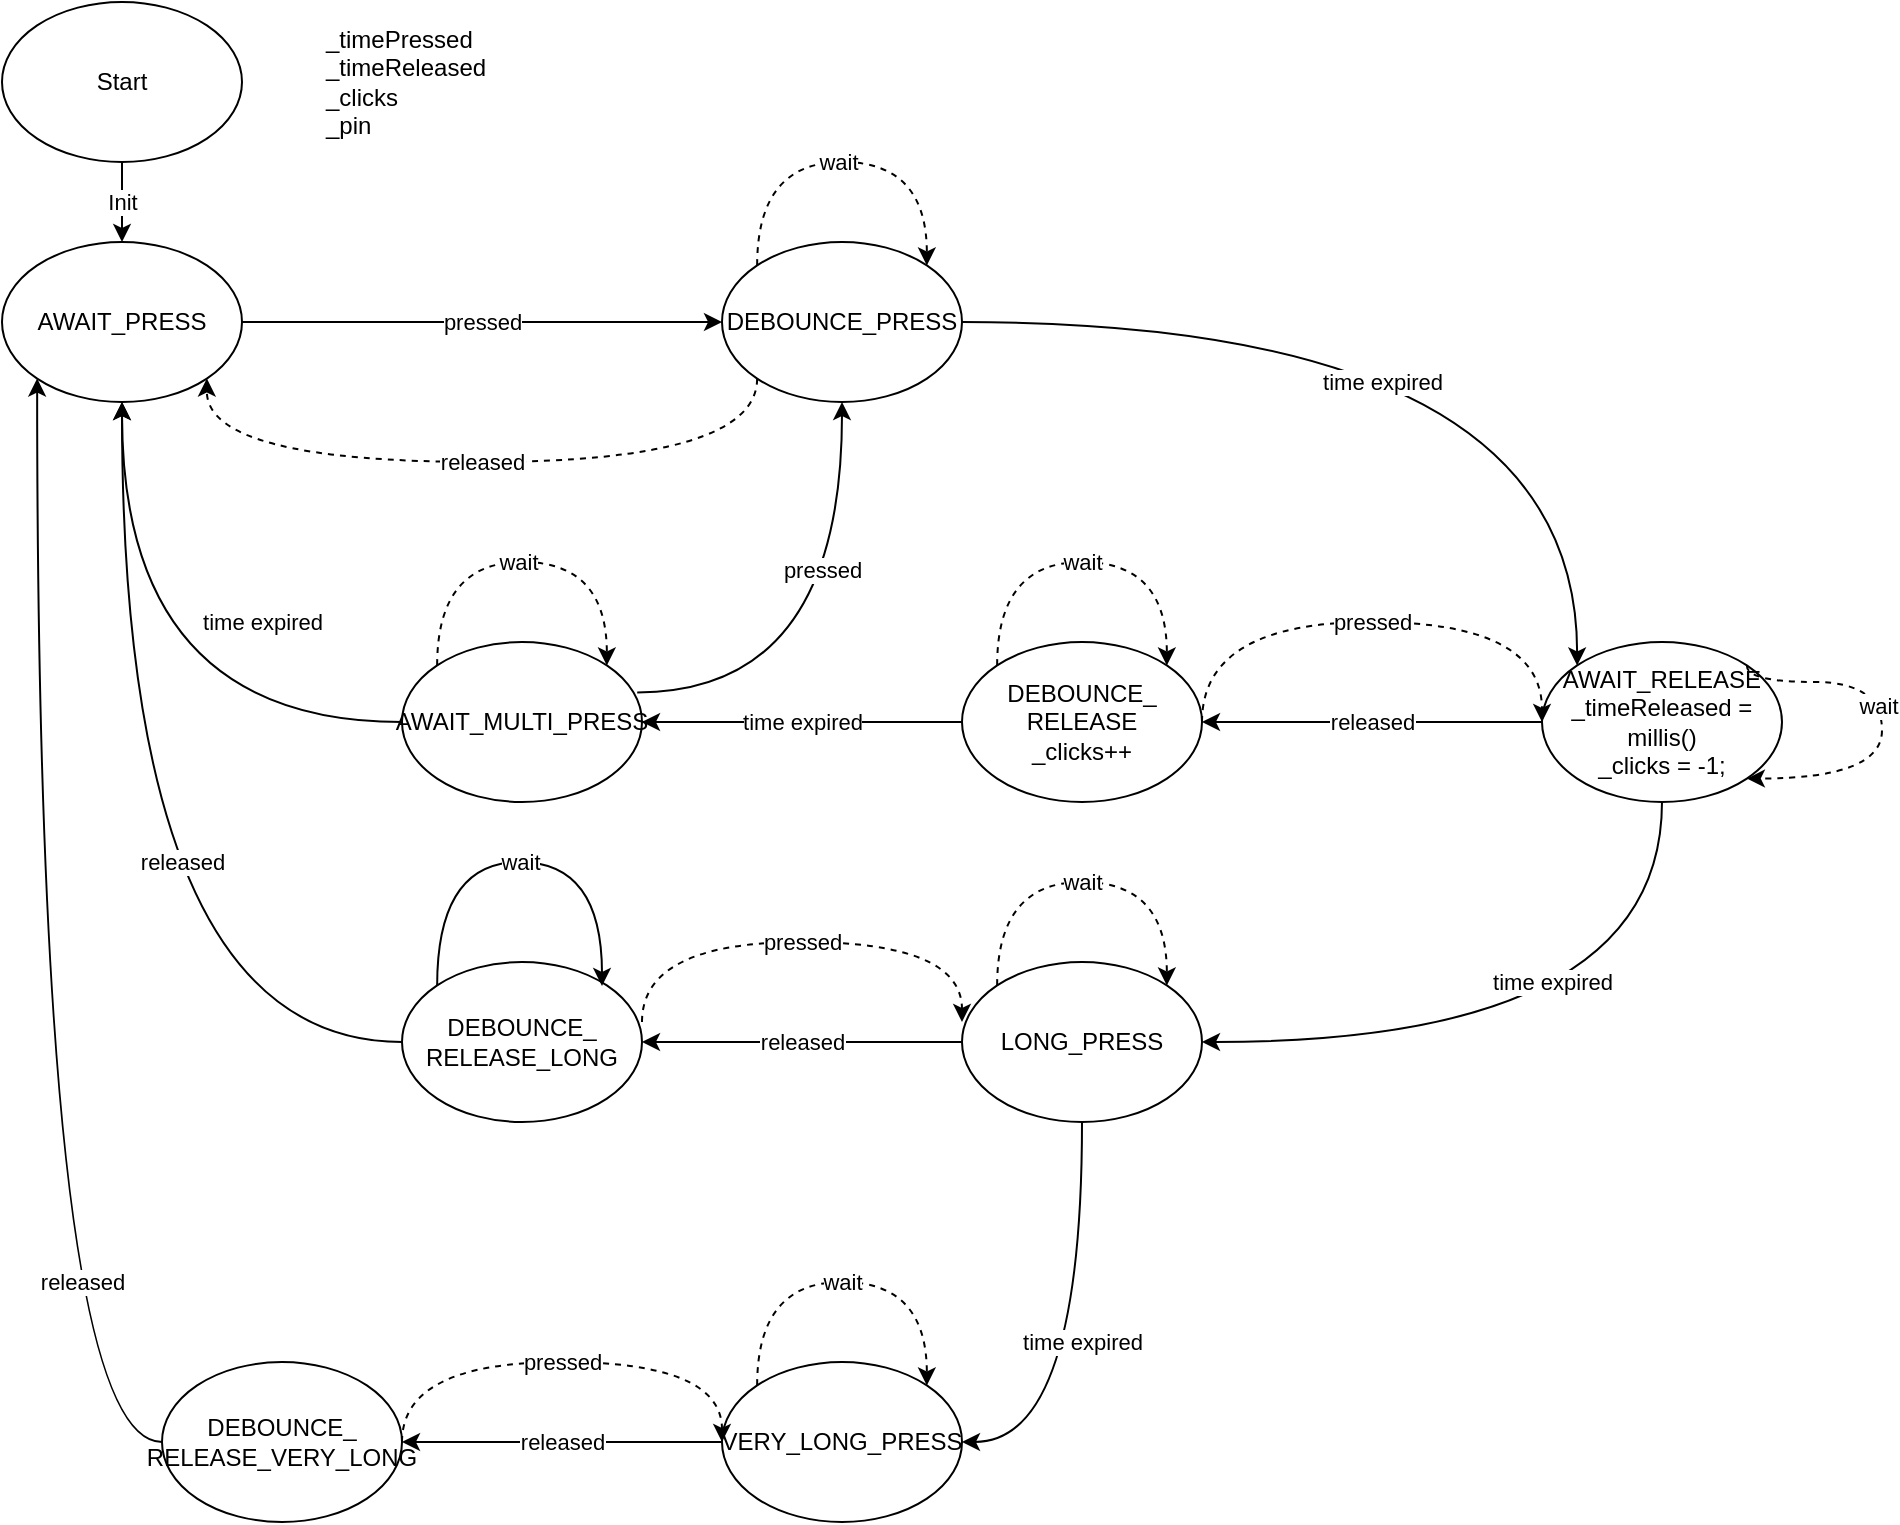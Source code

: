 <mxfile version="13.9.9" type="device" pages="7"><diagram id="E38AAPGU7c0h2o5VEmhs" name="State Machine"><mxGraphModel dx="1086" dy="926" grid="1" gridSize="10" guides="1" tooltips="1" connect="1" arrows="1" fold="1" page="1" pageScale="1" pageWidth="827" pageHeight="1169" math="0" shadow="0"><root><mxCell id="0"/><mxCell id="1" parent="0"/><mxCell id="msKgIhU1QbgDzldDxVYP-1" value="Start" style="ellipse;whiteSpace=wrap;html=1;" parent="1" vertex="1"><mxGeometry x="40" y="40" width="120" height="80" as="geometry"/></mxCell><mxCell id="msKgIhU1QbgDzldDxVYP-2" value="" style="endArrow=classic;html=1;exitX=0.5;exitY=1;exitDx=0;exitDy=0;" parent="1" source="msKgIhU1QbgDzldDxVYP-1" target="msKgIhU1QbgDzldDxVYP-4" edge="1"><mxGeometry relative="1" as="geometry"><mxPoint x="350" y="480" as="sourcePoint"/><mxPoint x="450" y="480" as="targetPoint"/></mxGeometry></mxCell><mxCell id="msKgIhU1QbgDzldDxVYP-3" value="Init" style="edgeLabel;resizable=0;html=1;align=center;verticalAlign=middle;" parent="msKgIhU1QbgDzldDxVYP-2" connectable="0" vertex="1"><mxGeometry relative="1" as="geometry"/></mxCell><UserObject label="AWAIT_PRESS" link="data:page/id,1SXPINGzcglXbOwDwAcH" id="msKgIhU1QbgDzldDxVYP-4"><mxCell style="ellipse;whiteSpace=wrap;html=1;" parent="1" vertex="1"><mxGeometry x="40" y="160" width="120" height="80" as="geometry"/></mxCell></UserObject><UserObject label="DEBOUNCE_PRESS" link="data:page/id,umvYSDIdVLwKMxD__BRO" id="msKgIhU1QbgDzldDxVYP-5"><mxCell style="ellipse;whiteSpace=wrap;html=1;" parent="1" vertex="1"><mxGeometry x="400" y="160" width="120" height="80" as="geometry"/></mxCell></UserObject><UserObject label="AWAIT_RELEASE&lt;br&gt;_timeReleased = millis()&lt;br&gt;_clicks = -1;" link="data:page/id,mtcKBBccApfZ5TtFrZco" id="msKgIhU1QbgDzldDxVYP-14"><mxCell style="ellipse;whiteSpace=wrap;html=1;" parent="1" vertex="1"><mxGeometry x="810" y="360" width="120" height="80" as="geometry"/></mxCell></UserObject><UserObject label="DEBOUNCE_ RELEASE&lt;br&gt;_clicks++" link="data:page/id,RBLxszRk6NxzeCGEtXUQ" id="msKgIhU1QbgDzldDxVYP-15"><mxCell style="ellipse;whiteSpace=wrap;html=1;" parent="1" vertex="1"><mxGeometry x="520" y="360" width="120" height="80" as="geometry"/></mxCell></UserObject><mxCell id="msKgIhU1QbgDzldDxVYP-16" value="DEBOUNCE_ RELEASE_LONG" style="ellipse;whiteSpace=wrap;html=1;" parent="1" vertex="1"><mxGeometry x="240" y="520" width="120" height="80" as="geometry"/></mxCell><UserObject label="AWAIT_MULTI_PRESS" link="data:page/id,gFVCoux1RvqY4Of76ifM" id="msKgIhU1QbgDzldDxVYP-17"><mxCell style="ellipse;whiteSpace=wrap;html=1;" parent="1" vertex="1"><mxGeometry x="240" y="360" width="120" height="80" as="geometry"/></mxCell></UserObject><mxCell id="msKgIhU1QbgDzldDxVYP-18" value="released" style="endArrow=classic;html=1;entryX=0.5;entryY=1;entryDx=0;entryDy=0;exitX=0;exitY=0.5;exitDx=0;exitDy=0;edgeStyle=orthogonalEdgeStyle;curved=1;" parent="1" source="msKgIhU1QbgDzldDxVYP-16" target="msKgIhU1QbgDzldDxVYP-4" edge="1"><mxGeometry y="-30" relative="1" as="geometry"><mxPoint x="140" y="460" as="sourcePoint"/><mxPoint x="240" y="460" as="targetPoint"/><mxPoint as="offset"/></mxGeometry></mxCell><mxCell id="msKgIhU1QbgDzldDxVYP-20" value="" style="endArrow=classic;html=1;exitX=1;exitY=0.5;exitDx=0;exitDy=0;entryX=0;entryY=0;entryDx=0;entryDy=0;edgeStyle=orthogonalEdgeStyle;curved=1;" parent="1" source="msKgIhU1QbgDzldDxVYP-5" target="msKgIhU1QbgDzldDxVYP-14" edge="1"><mxGeometry relative="1" as="geometry"><mxPoint x="130" y="300" as="sourcePoint"/><mxPoint x="230" y="300" as="targetPoint"/></mxGeometry></mxCell><mxCell id="msKgIhU1QbgDzldDxVYP-21" value="time expired" style="edgeLabel;resizable=0;html=1;align=center;verticalAlign=middle;" parent="msKgIhU1QbgDzldDxVYP-20" connectable="0" vertex="1"><mxGeometry relative="1" as="geometry"><mxPoint x="-30" y="30" as="offset"/></mxGeometry></mxCell><mxCell id="msKgIhU1QbgDzldDxVYP-22" value="" style="endArrow=classic;html=1;exitX=0.5;exitY=1;exitDx=0;exitDy=0;entryX=1;entryY=0.5;entryDx=0;entryDy=0;edgeStyle=orthogonalEdgeStyle;curved=1;" parent="1" source="msKgIhU1QbgDzldDxVYP-14" target="msKgIhU1QbgDzldDxVYP-35" edge="1"><mxGeometry relative="1" as="geometry"><mxPoint x="500" y="470" as="sourcePoint"/><mxPoint x="600" y="470" as="targetPoint"/></mxGeometry></mxCell><mxCell id="msKgIhU1QbgDzldDxVYP-23" value="time expired" style="edgeLabel;resizable=0;html=1;align=center;verticalAlign=middle;" parent="msKgIhU1QbgDzldDxVYP-22" connectable="0" vertex="1"><mxGeometry relative="1" as="geometry"><mxPoint y="-30" as="offset"/></mxGeometry></mxCell><mxCell id="msKgIhU1QbgDzldDxVYP-24" value="" style="endArrow=classic;html=1;exitX=0;exitY=0.5;exitDx=0;exitDy=0;entryX=1;entryY=0.5;entryDx=0;entryDy=0;edgeStyle=orthogonalEdgeStyle;curved=1;" parent="1" source="msKgIhU1QbgDzldDxVYP-14" target="msKgIhU1QbgDzldDxVYP-15" edge="1"><mxGeometry relative="1" as="geometry"><mxPoint x="630" y="330" as="sourcePoint"/><mxPoint x="580" y="450" as="targetPoint"/></mxGeometry></mxCell><mxCell id="msKgIhU1QbgDzldDxVYP-25" value="released" style="edgeLabel;resizable=0;html=1;align=center;verticalAlign=middle;" parent="msKgIhU1QbgDzldDxVYP-24" connectable="0" vertex="1"><mxGeometry relative="1" as="geometry"/></mxCell><mxCell id="msKgIhU1QbgDzldDxVYP-26" value="" style="endArrow=classic;html=1;exitX=0;exitY=0.5;exitDx=0;exitDy=0;entryX=1;entryY=0.5;entryDx=0;entryDy=0;" parent="1" source="msKgIhU1QbgDzldDxVYP-15" target="msKgIhU1QbgDzldDxVYP-17" edge="1"><mxGeometry relative="1" as="geometry"><mxPoint x="120" y="360" as="sourcePoint"/><mxPoint x="220" y="360" as="targetPoint"/></mxGeometry></mxCell><mxCell id="msKgIhU1QbgDzldDxVYP-27" value="time expired" style="edgeLabel;resizable=0;html=1;align=center;verticalAlign=middle;" parent="msKgIhU1QbgDzldDxVYP-26" connectable="0" vertex="1"><mxGeometry relative="1" as="geometry"/></mxCell><mxCell id="msKgIhU1QbgDzldDxVYP-28" value="" style="endArrow=classic;html=1;exitX=0;exitY=0.5;exitDx=0;exitDy=0;entryX=0.5;entryY=1;entryDx=0;entryDy=0;edgeStyle=orthogonalEdgeStyle;curved=1;" parent="1" source="msKgIhU1QbgDzldDxVYP-17" target="msKgIhU1QbgDzldDxVYP-4" edge="1"><mxGeometry relative="1" as="geometry"><mxPoint x="120" y="360" as="sourcePoint"/><mxPoint x="220" y="360" as="targetPoint"/></mxGeometry></mxCell><mxCell id="msKgIhU1QbgDzldDxVYP-34" value="time expired" style="edgeLabel;html=1;align=center;verticalAlign=middle;resizable=0;points=[];" parent="msKgIhU1QbgDzldDxVYP-28" vertex="1" connectable="0"><mxGeometry x="-0.322" y="-37" relative="1" as="geometry"><mxPoint x="31.67" y="-13" as="offset"/></mxGeometry></mxCell><mxCell id="msKgIhU1QbgDzldDxVYP-30" value="" style="endArrow=classic;html=1;entryX=0;entryY=0.5;entryDx=0;entryDy=0;exitX=1;exitY=0.5;exitDx=0;exitDy=0;" parent="1" source="msKgIhU1QbgDzldDxVYP-4" target="msKgIhU1QbgDzldDxVYP-5" edge="1"><mxGeometry relative="1" as="geometry"><mxPoint x="230" y="199.41" as="sourcePoint"/><mxPoint x="330" y="199.41" as="targetPoint"/></mxGeometry></mxCell><mxCell id="msKgIhU1QbgDzldDxVYP-31" value="pressed" style="edgeLabel;resizable=0;html=1;align=center;verticalAlign=middle;" parent="msKgIhU1QbgDzldDxVYP-30" connectable="0" vertex="1"><mxGeometry relative="1" as="geometry"/></mxCell><mxCell id="msKgIhU1QbgDzldDxVYP-32" value="" style="endArrow=classic;html=1;exitX=0.98;exitY=0.315;exitDx=0;exitDy=0;entryX=0.5;entryY=1;entryDx=0;entryDy=0;edgeStyle=orthogonalEdgeStyle;curved=1;exitPerimeter=0;" parent="1" source="msKgIhU1QbgDzldDxVYP-17" target="msKgIhU1QbgDzldDxVYP-5" edge="1"><mxGeometry relative="1" as="geometry"><mxPoint x="240" y="310" as="sourcePoint"/><mxPoint x="340" y="310" as="targetPoint"/></mxGeometry></mxCell><mxCell id="msKgIhU1QbgDzldDxVYP-33" value="pressed" style="edgeLabel;resizable=0;html=1;align=center;verticalAlign=middle;" parent="msKgIhU1QbgDzldDxVYP-32" connectable="0" vertex="1"><mxGeometry relative="1" as="geometry"><mxPoint x="-10.03" y="-39.69" as="offset"/></mxGeometry></mxCell><UserObject label="LONG_PRESS" link="data:page/id,ggrN7fwcezCqvjdgTUhG" id="msKgIhU1QbgDzldDxVYP-35"><mxCell style="ellipse;whiteSpace=wrap;html=1;" parent="1" vertex="1"><mxGeometry x="520" y="520" width="120" height="80" as="geometry"/></mxCell></UserObject><mxCell id="msKgIhU1QbgDzldDxVYP-36" value="" style="endArrow=classic;html=1;entryX=1;entryY=0.5;entryDx=0;entryDy=0;exitX=0;exitY=0.5;exitDx=0;exitDy=0;" parent="1" source="msKgIhU1QbgDzldDxVYP-35" target="msKgIhU1QbgDzldDxVYP-16" edge="1"><mxGeometry relative="1" as="geometry"><mxPoint x="410" y="480" as="sourcePoint"/><mxPoint x="510" y="480" as="targetPoint"/></mxGeometry></mxCell><mxCell id="msKgIhU1QbgDzldDxVYP-37" value="released" style="edgeLabel;resizable=0;html=1;align=center;verticalAlign=middle;" parent="msKgIhU1QbgDzldDxVYP-36" connectable="0" vertex="1"><mxGeometry relative="1" as="geometry"/></mxCell><mxCell id="msKgIhU1QbgDzldDxVYP-38" value="VERY_LONG_PRESS" style="ellipse;whiteSpace=wrap;html=1;" parent="1" vertex="1"><mxGeometry x="400" y="720" width="120" height="80" as="geometry"/></mxCell><mxCell id="msKgIhU1QbgDzldDxVYP-39" value="" style="endArrow=classic;html=1;exitX=0.5;exitY=1;exitDx=0;exitDy=0;entryX=1;entryY=0.5;entryDx=0;entryDy=0;edgeStyle=orthogonalEdgeStyle;curved=1;" parent="1" source="msKgIhU1QbgDzldDxVYP-35" target="msKgIhU1QbgDzldDxVYP-38" edge="1"><mxGeometry relative="1" as="geometry"><mxPoint x="240" y="480" as="sourcePoint"/><mxPoint x="340" y="480" as="targetPoint"/></mxGeometry></mxCell><mxCell id="msKgIhU1QbgDzldDxVYP-40" value="time expired" style="edgeLabel;resizable=0;html=1;align=center;verticalAlign=middle;" parent="msKgIhU1QbgDzldDxVYP-39" connectable="0" vertex="1"><mxGeometry relative="1" as="geometry"/></mxCell><mxCell id="msKgIhU1QbgDzldDxVYP-44" value="" style="endArrow=classic;html=1;edgeStyle=orthogonalEdgeStyle;curved=1;entryX=1;entryY=0.5;entryDx=0;entryDy=0;" parent="1" source="msKgIhU1QbgDzldDxVYP-38" target="CWgchxriJYSUsv_9fSlw-1" edge="1"><mxGeometry relative="1" as="geometry"><mxPoint x="350" y="780" as="sourcePoint"/><mxPoint x="110" y="720" as="targetPoint"/><Array as="points"/></mxGeometry></mxCell><mxCell id="msKgIhU1QbgDzldDxVYP-45" value="released" style="edgeLabel;resizable=0;html=1;align=center;verticalAlign=middle;" parent="msKgIhU1QbgDzldDxVYP-44" connectable="0" vertex="1"><mxGeometry relative="1" as="geometry"/></mxCell><mxCell id="msKgIhU1QbgDzldDxVYP-48" value="" style="endArrow=classic;html=1;edgeStyle=orthogonalEdgeStyle;curved=1;exitX=0;exitY=0;exitDx=0;exitDy=0;" parent="1" source="msKgIhU1QbgDzldDxVYP-16" edge="1"><mxGeometry relative="1" as="geometry"><mxPoint x="290" y="480" as="sourcePoint"/><mxPoint x="340" y="532" as="targetPoint"/><Array as="points"><mxPoint x="258" y="470"/><mxPoint x="340" y="470"/></Array></mxGeometry></mxCell><mxCell id="msKgIhU1QbgDzldDxVYP-49" value="wait" style="edgeLabel;resizable=0;html=1;align=center;verticalAlign=middle;" parent="msKgIhU1QbgDzldDxVYP-48" connectable="0" vertex="1"><mxGeometry relative="1" as="geometry"/></mxCell><mxCell id="xvjPUI_PGttcjpS48xag-2" value="_timePressed&lt;br&gt;_timeReleased&lt;br&gt;_clicks&lt;br&gt;_pin" style="text;html=1;strokeColor=none;fillColor=none;align=left;verticalAlign=middle;whiteSpace=wrap;rounded=0;" parent="1" vertex="1"><mxGeometry x="200" y="40" width="100" height="80" as="geometry"/></mxCell><mxCell id="xvjPUI_PGttcjpS48xag-7" value="" style="endArrow=classic;html=1;exitX=0;exitY=1;exitDx=0;exitDy=0;edgeStyle=orthogonalEdgeStyle;curved=1;entryX=1;entryY=1;entryDx=0;entryDy=0;dashed=1;" parent="1" source="msKgIhU1QbgDzldDxVYP-5" target="msKgIhU1QbgDzldDxVYP-4" edge="1"><mxGeometry relative="1" as="geometry"><mxPoint x="210" y="230" as="sourcePoint"/><mxPoint x="160" y="220" as="targetPoint"/><Array as="points"><mxPoint x="418" y="270"/><mxPoint x="142" y="270"/></Array></mxGeometry></mxCell><mxCell id="xvjPUI_PGttcjpS48xag-8" value="released" style="edgeLabel;resizable=0;html=1;align=center;verticalAlign=middle;" parent="xvjPUI_PGttcjpS48xag-7" connectable="0" vertex="1"><mxGeometry relative="1" as="geometry"/></mxCell><mxCell id="VhyqnMH0IOUGk03z1Ydu-6" value="released" style="endArrow=classic;html=1;edgeStyle=orthogonalEdgeStyle;curved=1;exitX=0;exitY=0.5;exitDx=0;exitDy=0;entryX=0;entryY=1;entryDx=0;entryDy=0;" parent="1" source="CWgchxriJYSUsv_9fSlw-1" target="msKgIhU1QbgDzldDxVYP-4" edge="1"><mxGeometry x="-0.521" y="-22" width="50" height="50" relative="1" as="geometry"><mxPoint x="-60" y="640" as="sourcePoint"/><mxPoint x="100" y="250" as="targetPoint"/><Array as="points"><mxPoint x="58" y="760"/></Array><mxPoint as="offset"/></mxGeometry></mxCell><mxCell id="VhyqnMH0IOUGk03z1Ydu-7" value="" style="endArrow=classic;html=1;edgeStyle=orthogonalEdgeStyle;curved=1;exitX=0;exitY=0;exitDx=0;exitDy=0;entryX=1;entryY=0;entryDx=0;entryDy=0;dashed=1;" parent="1" source="msKgIhU1QbgDzldDxVYP-38" target="msKgIhU1QbgDzldDxVYP-38" edge="1"><mxGeometry relative="1" as="geometry"><mxPoint x="430.004" y="701.716" as="sourcePoint"/><mxPoint x="512.43" y="702" as="targetPoint"/><Array as="points"><mxPoint x="418" y="680"/><mxPoint x="502" y="680"/></Array></mxGeometry></mxCell><mxCell id="VhyqnMH0IOUGk03z1Ydu-8" value="wait" style="edgeLabel;resizable=0;html=1;align=center;verticalAlign=middle;" parent="VhyqnMH0IOUGk03z1Ydu-7" connectable="0" vertex="1"><mxGeometry relative="1" as="geometry"><mxPoint x="0.12" as="offset"/></mxGeometry></mxCell><mxCell id="CWgchxriJYSUsv_9fSlw-5" value="pressed" style="edgeStyle=orthogonalEdgeStyle;rounded=0;orthogonalLoop=1;jettySize=auto;html=1;exitX=1;exitY=0.5;exitDx=0;exitDy=0;entryX=0;entryY=0.5;entryDx=0;entryDy=0;curved=1;dashed=1;" parent="1" source="CWgchxriJYSUsv_9fSlw-1" target="msKgIhU1QbgDzldDxVYP-38" edge="1"><mxGeometry relative="1" as="geometry"><Array as="points"><mxPoint x="240" y="720"/><mxPoint x="400" y="720"/></Array></mxGeometry></mxCell><mxCell id="CWgchxriJYSUsv_9fSlw-1" value="DEBOUNCE_ RELEASE_VERY_LONG" style="ellipse;whiteSpace=wrap;html=1;" parent="1" vertex="1"><mxGeometry x="120" y="720" width="120" height="80" as="geometry"/></mxCell><mxCell id="CWgchxriJYSUsv_9fSlw-7" value="" style="endArrow=classic;html=1;edgeStyle=orthogonalEdgeStyle;curved=1;exitX=0;exitY=0;exitDx=0;exitDy=0;entryX=1;entryY=0;entryDx=0;entryDy=0;dashed=1;" parent="1" edge="1"><mxGeometry relative="1" as="geometry"><mxPoint x="537.574" y="531.716" as="sourcePoint"/><mxPoint x="622.426" y="531.716" as="targetPoint"/><Array as="points"><mxPoint x="538" y="480"/><mxPoint x="622" y="480"/></Array></mxGeometry></mxCell><mxCell id="CWgchxriJYSUsv_9fSlw-8" value="wait" style="edgeLabel;resizable=0;html=1;align=center;verticalAlign=middle;" parent="CWgchxriJYSUsv_9fSlw-7" connectable="0" vertex="1"><mxGeometry relative="1" as="geometry"><mxPoint x="0.12" as="offset"/></mxGeometry></mxCell><mxCell id="CWgchxriJYSUsv_9fSlw-11" value="" style="endArrow=classic;html=1;edgeStyle=orthogonalEdgeStyle;curved=1;exitX=0;exitY=0;exitDx=0;exitDy=0;entryX=1;entryY=0;entryDx=0;entryDy=0;dashed=1;" parent="1" source="msKgIhU1QbgDzldDxVYP-15" target="msKgIhU1QbgDzldDxVYP-15" edge="1"><mxGeometry relative="1" as="geometry"><mxPoint x="537.574" y="359.996" as="sourcePoint"/><mxPoint x="622.426" y="359.996" as="targetPoint"/><Array as="points"><mxPoint x="538" y="320"/><mxPoint x="622" y="320"/></Array></mxGeometry></mxCell><mxCell id="CWgchxriJYSUsv_9fSlw-12" value="wait" style="edgeLabel;resizable=0;html=1;align=center;verticalAlign=middle;" parent="CWgchxriJYSUsv_9fSlw-11" connectable="0" vertex="1"><mxGeometry relative="1" as="geometry"><mxPoint x="-0.01" as="offset"/></mxGeometry></mxCell><mxCell id="CWgchxriJYSUsv_9fSlw-13" value="pressed" style="edgeStyle=orthogonalEdgeStyle;rounded=0;orthogonalLoop=1;jettySize=auto;html=1;exitX=1;exitY=0.5;exitDx=0;exitDy=0;entryX=0;entryY=0.5;entryDx=0;entryDy=0;curved=1;dashed=1;" parent="1" edge="1"><mxGeometry relative="1" as="geometry"><mxPoint x="360" y="550" as="sourcePoint"/><mxPoint x="520" y="550" as="targetPoint"/><Array as="points"><mxPoint x="360" y="510"/><mxPoint x="520" y="510"/></Array></mxGeometry></mxCell><mxCell id="CWgchxriJYSUsv_9fSlw-14" value="pressed" style="edgeStyle=orthogonalEdgeStyle;rounded=0;orthogonalLoop=1;jettySize=auto;html=1;exitX=1;exitY=0.5;exitDx=0;exitDy=0;curved=1;dashed=1;entryX=0;entryY=0.5;entryDx=0;entryDy=0;" parent="1" source="msKgIhU1QbgDzldDxVYP-15" target="msKgIhU1QbgDzldDxVYP-14" edge="1"><mxGeometry relative="1" as="geometry"><mxPoint x="640" y="380" as="sourcePoint"/><mxPoint x="800" y="380" as="targetPoint"/><Array as="points"><mxPoint x="640" y="350"/><mxPoint x="810" y="350"/></Array></mxGeometry></mxCell><mxCell id="CWgchxriJYSUsv_9fSlw-15" value="" style="endArrow=classic;html=1;edgeStyle=orthogonalEdgeStyle;curved=1;exitX=1;exitY=0;exitDx=0;exitDy=0;entryX=1;entryY=1;entryDx=0;entryDy=0;dashed=1;" parent="1" source="msKgIhU1QbgDzldDxVYP-14" target="msKgIhU1QbgDzldDxVYP-14" edge="1"><mxGeometry relative="1" as="geometry"><mxPoint x="950.004" y="411.716" as="sourcePoint"/><mxPoint x="1034.856" y="411.716" as="targetPoint"/><Array as="points"><mxPoint x="980" y="380"/><mxPoint x="980" y="428"/></Array></mxGeometry></mxCell><mxCell id="CWgchxriJYSUsv_9fSlw-16" value="wait" style="edgeLabel;resizable=0;html=1;align=center;verticalAlign=middle;" parent="CWgchxriJYSUsv_9fSlw-15" connectable="0" vertex="1"><mxGeometry relative="1" as="geometry"><mxPoint x="-2.28" y="-8.76" as="offset"/></mxGeometry></mxCell><mxCell id="5_ELfkz2kDWfW0v8ou3U-1" value="" style="endArrow=classic;html=1;edgeStyle=orthogonalEdgeStyle;curved=1;exitX=0;exitY=0;exitDx=0;exitDy=0;entryX=1;entryY=0;entryDx=0;entryDy=0;dashed=1;" parent="1" source="msKgIhU1QbgDzldDxVYP-5" target="msKgIhU1QbgDzldDxVYP-5" edge="1"><mxGeometry relative="1" as="geometry"><mxPoint x="417.554" y="159.996" as="sourcePoint"/><mxPoint x="502.406" y="159.996" as="targetPoint"/><Array as="points"><mxPoint x="418" y="120"/><mxPoint x="502" y="120"/></Array></mxGeometry></mxCell><mxCell id="5_ELfkz2kDWfW0v8ou3U-2" value="wait" style="edgeLabel;resizable=0;html=1;align=center;verticalAlign=middle;" parent="5_ELfkz2kDWfW0v8ou3U-1" connectable="0" vertex="1"><mxGeometry relative="1" as="geometry"><mxPoint x="-2.28" as="offset"/></mxGeometry></mxCell><mxCell id="5_ELfkz2kDWfW0v8ou3U-3" value="" style="endArrow=classic;html=1;edgeStyle=orthogonalEdgeStyle;curved=1;entryX=1;entryY=0;entryDx=0;entryDy=0;dashed=1;exitX=0;exitY=0;exitDx=0;exitDy=0;" parent="1" source="msKgIhU1QbgDzldDxVYP-17" target="msKgIhU1QbgDzldDxVYP-17" edge="1"><mxGeometry relative="1" as="geometry"><mxPoint x="258" y="360" as="sourcePoint"/><mxPoint x="342.426" y="359.996" as="targetPoint"/><Array as="points"><mxPoint x="258" y="320"/><mxPoint x="342" y="320"/></Array></mxGeometry></mxCell><mxCell id="5_ELfkz2kDWfW0v8ou3U-4" value="wait" style="edgeLabel;resizable=0;html=1;align=center;verticalAlign=middle;" parent="5_ELfkz2kDWfW0v8ou3U-3" connectable="0" vertex="1"><mxGeometry relative="1" as="geometry"><mxPoint x="-2.28" as="offset"/></mxGeometry></mxCell></root></mxGraphModel></diagram><diagram id="1SXPINGzcglXbOwDwAcH" name="AWAIT_PRESS"><mxGraphModel dx="1086" dy="926" grid="1" gridSize="10" guides="1" tooltips="1" connect="1" arrows="1" fold="1" page="1" pageScale="1" pageWidth="827" pageHeight="1169" math="0" shadow="0"><root><mxCell id="SHid79Ep3_GGTJ41gWJh-0"/><mxCell id="SHid79Ep3_GGTJ41gWJh-1" parent="SHid79Ep3_GGTJ41gWJh-0"/><mxCell id="gjqrJtPc9CJQRKqEyfnL-0" value="no" style="edgeStyle=orthogonalEdgeStyle;rounded=0;orthogonalLoop=1;jettySize=auto;html=1;exitX=1;exitY=0.5;exitDx=0;exitDy=0;entryX=1;entryY=0.5;entryDx=0;entryDy=0;" parent="SHid79Ep3_GGTJ41gWJh-1" source="gjqrJtPc9CJQRKqEyfnL-2" target="gjqrJtPc9CJQRKqEyfnL-9" edge="1"><mxGeometry x="-0.484" relative="1" as="geometry"><Array as="points"><mxPoint x="520" y="440"/><mxPoint x="520" y="900"/></Array><mxPoint x="430" y="660" as="targetPoint"/><mxPoint as="offset"/></mxGeometry></mxCell><mxCell id="gjqrJtPc9CJQRKqEyfnL-1" value="yes" style="edgeStyle=orthogonalEdgeStyle;rounded=0;orthogonalLoop=1;jettySize=auto;html=1;" parent="SHid79Ep3_GGTJ41gWJh-1" source="gjqrJtPc9CJQRKqEyfnL-2" target="gjqrJtPc9CJQRKqEyfnL-8" edge="1"><mxGeometry relative="1" as="geometry"/></mxCell><mxCell id="gjqrJtPc9CJQRKqEyfnL-2" value="switch pressed ?" style="rhombus;whiteSpace=wrap;html=1;" parent="SHid79Ep3_GGTJ41gWJh-1" vertex="1"><mxGeometry x="240" y="400" width="200" height="80" as="geometry"/></mxCell><mxCell id="87Hdc59fG1MIEiqKBfUB-3" style="edgeStyle=orthogonalEdgeStyle;rounded=0;orthogonalLoop=1;jettySize=auto;html=1;exitX=0.5;exitY=1;exitDx=0;exitDy=0;entryX=0.5;entryY=0;entryDx=0;entryDy=0;" parent="SHid79Ep3_GGTJ41gWJh-1" source="gjqrJtPc9CJQRKqEyfnL-4" target="gjqrJtPc9CJQRKqEyfnL-6" edge="1"><mxGeometry relative="1" as="geometry"/></mxCell><mxCell id="gjqrJtPc9CJQRKqEyfnL-4" value="&lt;span&gt;START&lt;/span&gt;" style="rounded=1;whiteSpace=wrap;html=1;arcSize=50;" parent="SHid79Ep3_GGTJ41gWJh-1" vertex="1"><mxGeometry x="240" y="80" width="200" height="40" as="geometry"/></mxCell><mxCell id="gjqrJtPc9CJQRKqEyfnL-5" style="edgeStyle=orthogonalEdgeStyle;rounded=0;orthogonalLoop=1;jettySize=auto;html=1;exitX=0.5;exitY=1;exitDx=0;exitDy=0;entryX=0.5;entryY=0;entryDx=0;entryDy=0;" parent="SHid79Ep3_GGTJ41gWJh-1" source="gjqrJtPc9CJQRKqEyfnL-6" target="gjqrJtPc9CJQRKqEyfnL-11" edge="1"><mxGeometry relative="1" as="geometry"><mxPoint x="350" y="260" as="targetPoint"/></mxGeometry></mxCell><mxCell id="gjqrJtPc9CJQRKqEyfnL-6" value="&lt;span&gt;_clicks = 0&lt;br&gt;&lt;/span&gt;_event = NO_EVENT&lt;br&gt;&lt;span&gt;_message = NO_MESSAGE&lt;br&gt;&lt;/span&gt;" style="rounded=0;whiteSpace=wrap;html=1;" parent="SHid79Ep3_GGTJ41gWJh-1" vertex="1"><mxGeometry x="240" y="200" width="200" height="40" as="geometry"/></mxCell><mxCell id="87Hdc59fG1MIEiqKBfUB-1" style="edgeStyle=orthogonalEdgeStyle;rounded=0;orthogonalLoop=1;jettySize=auto;html=1;exitX=0.5;exitY=1;exitDx=0;exitDy=0;entryX=0.5;entryY=0;entryDx=0;entryDy=0;" parent="SHid79Ep3_GGTJ41gWJh-1" source="gjqrJtPc9CJQRKqEyfnL-8" target="gjqrJtPc9CJQRKqEyfnL-9" edge="1"><mxGeometry relative="1" as="geometry"><mxPoint x="340" y="640" as="targetPoint"/></mxGeometry></mxCell><mxCell id="gjqrJtPc9CJQRKqEyfnL-8" value="&lt;span style=&quot;color: rgb(0 , 0 , 0) ; font-family: &amp;#34;helvetica&amp;#34; ; font-size: 12px ; font-style: normal ; font-weight: 400 ; letter-spacing: normal ; text-align: center ; text-indent: 0px ; text-transform: none ; word-spacing: 0px ; background-color: rgb(248 , 249 , 250) ; display: inline ; float: none&quot;&gt;_timePressed = millis()&lt;/span&gt;&lt;br&gt;_state = DEBOUNCE_PRESS" style="rounded=0;whiteSpace=wrap;html=1;" parent="SHid79Ep3_GGTJ41gWJh-1" vertex="1"><mxGeometry x="240" y="560" width="200" height="40" as="geometry"/></mxCell><mxCell id="gjqrJtPc9CJQRKqEyfnL-9" value="&lt;span&gt;STOP&lt;/span&gt;" style="rounded=1;whiteSpace=wrap;html=1;arcSize=50;" parent="SHid79Ep3_GGTJ41gWJh-1" vertex="1"><mxGeometry x="240" y="880" width="200" height="40" as="geometry"/></mxCell><mxCell id="gjqrJtPc9CJQRKqEyfnL-10" style="edgeStyle=orthogonalEdgeStyle;rounded=0;orthogonalLoop=1;jettySize=auto;html=1;exitX=0.5;exitY=1;exitDx=0;exitDy=0;entryX=0.5;entryY=0;entryDx=0;entryDy=0;" parent="SHid79Ep3_GGTJ41gWJh-1" source="gjqrJtPc9CJQRKqEyfnL-11" target="gjqrJtPc9CJQRKqEyfnL-2" edge="1"><mxGeometry relative="1" as="geometry"/></mxCell><mxCell id="gjqrJtPc9CJQRKqEyfnL-11" value="&lt;span&gt;read _pin&lt;/span&gt;" style="rounded=0;whiteSpace=wrap;html=1;" parent="SHid79Ep3_GGTJ41gWJh-1" vertex="1"><mxGeometry x="240" y="280" width="200" height="40" as="geometry"/></mxCell></root></mxGraphModel></diagram><diagram id="umvYSDIdVLwKMxD__BRO" name="DEBOUNCE_PRESS"><mxGraphModel dx="1086" dy="926" grid="1" gridSize="10" guides="1" tooltips="1" connect="1" arrows="1" fold="1" page="1" pageScale="1" pageWidth="827" pageHeight="1169" math="0" shadow="0"><root><mxCell id="_osxNUWg3PgcesxppxOL-0"/><mxCell id="_osxNUWg3PgcesxppxOL-1" parent="_osxNUWg3PgcesxppxOL-0"/><mxCell id="MMWl5ahjjji_dscTEM5u-1" value="yes" style="edgeStyle=orthogonalEdgeStyle;rounded=0;orthogonalLoop=1;jettySize=auto;html=1;entryX=0.5;entryY=0;entryDx=0;entryDy=0;" parent="_osxNUWg3PgcesxppxOL-1" source="MMWl5ahjjji_dscTEM5u-2" target="hJVykxMt6RKFHFcMvJgp-0" edge="1"><mxGeometry relative="1" as="geometry"/></mxCell><mxCell id="hJVykxMt6RKFHFcMvJgp-4" value="no" style="edgeStyle=orthogonalEdgeStyle;rounded=0;orthogonalLoop=1;jettySize=auto;html=1;exitX=1;exitY=0.5;exitDx=0;exitDy=0;entryX=0.5;entryY=0;entryDx=0;entryDy=0;" parent="_osxNUWg3PgcesxppxOL-1" source="MMWl5ahjjji_dscTEM5u-2" target="MMWl5ahjjji_dscTEM5u-13" edge="1"><mxGeometry x="0.348" relative="1" as="geometry"><Array as="points"><mxPoint x="620" y="360"/></Array><mxPoint as="offset"/></mxGeometry></mxCell><mxCell id="MMWl5ahjjji_dscTEM5u-2" value="switch pressed ?" style="rhombus;whiteSpace=wrap;html=1;" parent="_osxNUWg3PgcesxppxOL-1" vertex="1"><mxGeometry x="240" y="320" width="200" height="80" as="geometry"/></mxCell><mxCell id="MMWl5ahjjji_dscTEM5u-3" style="edgeStyle=orthogonalEdgeStyle;rounded=0;orthogonalLoop=1;jettySize=auto;html=1;exitX=0.5;exitY=1;exitDx=0;exitDy=0;entryX=0.5;entryY=0;entryDx=0;entryDy=0;" parent="_osxNUWg3PgcesxppxOL-1" source="MMWl5ahjjji_dscTEM5u-4" target="MMWl5ahjjji_dscTEM5u-11" edge="1"><mxGeometry relative="1" as="geometry"><mxPoint x="335" y="180" as="targetPoint"/></mxGeometry></mxCell><mxCell id="MMWl5ahjjji_dscTEM5u-4" value="&lt;span&gt;START&lt;/span&gt;" style="rounded=1;whiteSpace=wrap;html=1;arcSize=50;" parent="_osxNUWg3PgcesxppxOL-1" vertex="1"><mxGeometry x="240" y="80" width="200" height="40" as="geometry"/></mxCell><mxCell id="w5ilPqMlNRcgoNQCwbDQ-2" style="edgeStyle=orthogonalEdgeStyle;rounded=0;orthogonalLoop=1;jettySize=auto;html=1;exitX=0.5;exitY=1;exitDx=0;exitDy=0;entryX=0.5;entryY=0;entryDx=0;entryDy=0;" parent="_osxNUWg3PgcesxppxOL-1" source="MMWl5ahjjji_dscTEM5u-8" target="MMWl5ahjjji_dscTEM5u-9" edge="1"><mxGeometry relative="1" as="geometry"><mxPoint x="340" y="710" as="targetPoint"/></mxGeometry></mxCell><mxCell id="MMWl5ahjjji_dscTEM5u-8" value="_state = AWAIT_RELEASE&lt;br&gt;_message = NO_MESSAGE" style="rounded=0;whiteSpace=wrap;html=1;" parent="_osxNUWg3PgcesxppxOL-1" vertex="1"><mxGeometry x="240" y="640" width="200" height="40" as="geometry"/></mxCell><mxCell id="MMWl5ahjjji_dscTEM5u-9" value="&lt;span&gt;STOP&lt;/span&gt;" style="rounded=1;whiteSpace=wrap;html=1;arcSize=50;" parent="_osxNUWg3PgcesxppxOL-1" vertex="1"><mxGeometry x="240" y="760" width="200" height="40" as="geometry"/></mxCell><mxCell id="MMWl5ahjjji_dscTEM5u-10" style="edgeStyle=orthogonalEdgeStyle;rounded=0;orthogonalLoop=1;jettySize=auto;html=1;exitX=0.5;exitY=1;exitDx=0;exitDy=0;entryX=0.5;entryY=0;entryDx=0;entryDy=0;" parent="_osxNUWg3PgcesxppxOL-1" source="MMWl5ahjjji_dscTEM5u-11" target="MMWl5ahjjji_dscTEM5u-2" edge="1"><mxGeometry relative="1" as="geometry"/></mxCell><mxCell id="MMWl5ahjjji_dscTEM5u-11" value="&lt;span&gt;read _pin&lt;/span&gt;" style="rounded=0;whiteSpace=wrap;html=1;" parent="_osxNUWg3PgcesxppxOL-1" vertex="1"><mxGeometry x="240" y="200" width="200" height="40" as="geometry"/></mxCell><mxCell id="w5ilPqMlNRcgoNQCwbDQ-3" style="edgeStyle=orthogonalEdgeStyle;rounded=0;orthogonalLoop=1;jettySize=auto;html=1;exitX=0.5;exitY=1;exitDx=0;exitDy=0;entryX=1;entryY=0.5;entryDx=0;entryDy=0;" parent="_osxNUWg3PgcesxppxOL-1" source="MMWl5ahjjji_dscTEM5u-13" target="MMWl5ahjjji_dscTEM5u-9" edge="1"><mxGeometry relative="1" as="geometry"><mxPoint x="425" y="740" as="targetPoint"/></mxGeometry></mxCell><mxCell id="MMWl5ahjjji_dscTEM5u-13" value="_state = AWAIT_PRESS&lt;br&gt;_message = BOUNCING_PRESSED" style="rounded=0;whiteSpace=wrap;html=1;" parent="_osxNUWg3PgcesxppxOL-1" vertex="1"><mxGeometry x="520" y="640" width="200" height="40" as="geometry"/></mxCell><mxCell id="hJVykxMt6RKFHFcMvJgp-1" value="yes" style="edgeStyle=orthogonalEdgeStyle;rounded=0;orthogonalLoop=1;jettySize=auto;html=1;entryX=0.5;entryY=0;entryDx=0;entryDy=0;" parent="_osxNUWg3PgcesxppxOL-1" source="hJVykxMt6RKFHFcMvJgp-0" target="MMWl5ahjjji_dscTEM5u-8" edge="1"><mxGeometry relative="1" as="geometry"/></mxCell><mxCell id="dH0mnih-dNyvKSXUF5ZA-1" value="no" style="edgeStyle=orthogonalEdgeStyle;rounded=0;orthogonalLoop=1;jettySize=auto;html=1;" parent="_osxNUWg3PgcesxppxOL-1" source="hJVykxMt6RKFHFcMvJgp-0" edge="1"><mxGeometry relative="1" as="geometry"><mxPoint x="480" y="780" as="targetPoint"/></mxGeometry></mxCell><mxCell id="hJVykxMt6RKFHFcMvJgp-0" value="time elapsed ?" style="rhombus;whiteSpace=wrap;html=1;" parent="_osxNUWg3PgcesxppxOL-1" vertex="1"><mxGeometry x="240" y="480" width="200" height="80" as="geometry"/></mxCell><mxCell id="dH0mnih-dNyvKSXUF5ZA-0" value="BOUNCING" style="text;html=1;strokeColor=none;fillColor=none;align=center;verticalAlign=middle;whiteSpace=wrap;rounded=0;" parent="_osxNUWg3PgcesxppxOL-1" vertex="1"><mxGeometry x="560" y="320" width="117.5" height="20" as="geometry"/></mxCell><mxCell id="xgyWcAjBfMYXeaiBuMvH-0" value="BOUNCING" style="text;html=1;strokeColor=none;fillColor=none;align=center;verticalAlign=middle;whiteSpace=wrap;rounded=0;" parent="_osxNUWg3PgcesxppxOL-1" vertex="1"><mxGeometry x="450" y="480" width="117.5" height="20" as="geometry"/></mxCell></root></mxGraphModel></diagram><diagram id="mtcKBBccApfZ5TtFrZco" name="AWAIT_RELEASE"><mxGraphModel dx="1086" dy="926" grid="1" gridSize="10" guides="1" tooltips="1" connect="1" arrows="1" fold="1" page="1" pageScale="1" pageWidth="827" pageHeight="1169" math="0" shadow="0"><root><mxCell id="cHn9OzkLjXO28XTKdFW2-0"/><mxCell id="cHn9OzkLjXO28XTKdFW2-1" parent="cHn9OzkLjXO28XTKdFW2-0"/><mxCell id="QHTqzhPKd9Wf_mG8kh1I-16" value="yes" style="edgeStyle=orthogonalEdgeStyle;rounded=0;orthogonalLoop=1;jettySize=auto;html=1;exitX=0.5;exitY=1;exitDx=0;exitDy=0;entryX=0.5;entryY=0;entryDx=0;entryDy=0;" parent="cHn9OzkLjXO28XTKdFW2-1" source="QHTqzhPKd9Wf_mG8kh1I-2" target="QHTqzhPKd9Wf_mG8kh1I-6" edge="1"><mxGeometry x="-0.333" relative="1" as="geometry"><mxPoint as="offset"/></mxGeometry></mxCell><mxCell id="QHTqzhPKd9Wf_mG8kh1I-17" value="no" style="edgeStyle=orthogonalEdgeStyle;rounded=0;orthogonalLoop=1;jettySize=auto;html=1;exitX=1;exitY=0.5;exitDx=0;exitDy=0;entryX=0.5;entryY=0;entryDx=0;entryDy=0;" parent="cHn9OzkLjXO28XTKdFW2-1" source="QHTqzhPKd9Wf_mG8kh1I-2" target="QHTqzhPKd9Wf_mG8kh1I-14" edge="1"><mxGeometry x="0.158" relative="1" as="geometry"><mxPoint as="offset"/></mxGeometry></mxCell><mxCell id="QHTqzhPKd9Wf_mG8kh1I-2" value="switch released ?" style="rhombus;whiteSpace=wrap;html=1;" parent="cHn9OzkLjXO28XTKdFW2-1" vertex="1"><mxGeometry x="230" y="320" width="200" height="80" as="geometry"/></mxCell><mxCell id="QHTqzhPKd9Wf_mG8kh1I-3" style="edgeStyle=orthogonalEdgeStyle;rounded=0;orthogonalLoop=1;jettySize=auto;html=1;exitX=0.5;exitY=1;exitDx=0;exitDy=0;entryX=0.5;entryY=0;entryDx=0;entryDy=0;" parent="cHn9OzkLjXO28XTKdFW2-1" source="QHTqzhPKd9Wf_mG8kh1I-4" target="amjHzFDGnsboHAEF8k-p-0" edge="1"><mxGeometry relative="1" as="geometry"><mxPoint x="325" y="140" as="targetPoint"/></mxGeometry></mxCell><mxCell id="QHTqzhPKd9Wf_mG8kh1I-4" value="&lt;span&gt;START&lt;/span&gt;" style="rounded=1;whiteSpace=wrap;html=1;arcSize=50;" parent="cHn9OzkLjXO28XTKdFW2-1" vertex="1"><mxGeometry x="230" y="40" width="200" height="40" as="geometry"/></mxCell><mxCell id="QHTqzhPKd9Wf_mG8kh1I-5" style="edgeStyle=orthogonalEdgeStyle;rounded=0;orthogonalLoop=1;jettySize=auto;html=1;exitX=0.5;exitY=1;exitDx=0;exitDy=0;entryX=0.5;entryY=0;entryDx=0;entryDy=0;" parent="cHn9OzkLjXO28XTKdFW2-1" source="QHTqzhPKd9Wf_mG8kh1I-6" target="QHTqzhPKd9Wf_mG8kh1I-7" edge="1"><mxGeometry relative="1" as="geometry"><mxPoint x="330" y="630" as="targetPoint"/></mxGeometry></mxCell><mxCell id="QHTqzhPKd9Wf_mG8kh1I-6" value="&lt;div&gt;_timeReleased = millis();&lt;/div&gt;&lt;div&gt;&lt;span&gt;&amp;nbsp;_state = DEBOUNCE_RELEASE&lt;/span&gt;&lt;br&gt;&lt;/div&gt;" style="rounded=0;whiteSpace=wrap;html=1;" parent="cHn9OzkLjXO28XTKdFW2-1" vertex="1"><mxGeometry x="230" y="480" width="200" height="40" as="geometry"/></mxCell><mxCell id="QHTqzhPKd9Wf_mG8kh1I-7" value="&lt;span&gt;STOP&lt;/span&gt;" style="rounded=1;whiteSpace=wrap;html=1;arcSize=50;" parent="cHn9OzkLjXO28XTKdFW2-1" vertex="1"><mxGeometry x="230" y="880" width="200" height="40" as="geometry"/></mxCell><mxCell id="QHTqzhPKd9Wf_mG8kh1I-8" style="edgeStyle=orthogonalEdgeStyle;rounded=0;orthogonalLoop=1;jettySize=auto;html=1;exitX=0.5;exitY=1;exitDx=0;exitDy=0;entryX=0.5;entryY=0;entryDx=0;entryDy=0;" parent="cHn9OzkLjXO28XTKdFW2-1" source="QHTqzhPKd9Wf_mG8kh1I-9" target="QHTqzhPKd9Wf_mG8kh1I-2" edge="1"><mxGeometry relative="1" as="geometry"/></mxCell><mxCell id="QHTqzhPKd9Wf_mG8kh1I-9" value="&lt;span&gt;read _pin&lt;/span&gt;" style="rounded=0;whiteSpace=wrap;html=1;" parent="cHn9OzkLjXO28XTKdFW2-1" vertex="1"><mxGeometry x="230" y="200" width="200" height="40" as="geometry"/></mxCell><mxCell id="QQiCX_yfeHWjRWppba5L-1" style="edgeStyle=orthogonalEdgeStyle;rounded=0;orthogonalLoop=1;jettySize=auto;html=1;" parent="cHn9OzkLjXO28XTKdFW2-1" source="QHTqzhPKd9Wf_mG8kh1I-11" edge="1"><mxGeometry relative="1" as="geometry"><mxPoint x="560" y="900" as="targetPoint"/></mxGeometry></mxCell><mxCell id="QHTqzhPKd9Wf_mG8kh1I-11" value="_state = LONG_PRESS&lt;br&gt;_event = SWITCH_HOLD&lt;br&gt;clicks = -1" style="rounded=0;whiteSpace=wrap;html=1;" parent="cHn9OzkLjXO28XTKdFW2-1" vertex="1"><mxGeometry x="460" y="760" width="200" height="40" as="geometry"/></mxCell><mxCell id="QHTqzhPKd9Wf_mG8kh1I-18" value="yes" style="edgeStyle=orthogonalEdgeStyle;rounded=0;orthogonalLoop=1;jettySize=auto;html=1;exitX=0.5;exitY=1;exitDx=0;exitDy=0;" parent="cHn9OzkLjXO28XTKdFW2-1" source="QHTqzhPKd9Wf_mG8kh1I-14" target="QHTqzhPKd9Wf_mG8kh1I-11" edge="1"><mxGeometry relative="1" as="geometry"/></mxCell><mxCell id="QHTqzhPKd9Wf_mG8kh1I-14" value="time elapsed ?" style="rhombus;whiteSpace=wrap;html=1;" parent="cHn9OzkLjXO28XTKdFW2-1" vertex="1"><mxGeometry x="460" y="520" width="200" height="80" as="geometry"/></mxCell><mxCell id="MuE3bJ8PPScNV4rRhMQP-0" value="no" style="edgeStyle=orthogonalEdgeStyle;rounded=0;orthogonalLoop=1;jettySize=auto;html=1;exitX=1;exitY=0.5;exitDx=0;exitDy=0;entryX=1;entryY=0.5;entryDx=0;entryDy=0;" parent="cHn9OzkLjXO28XTKdFW2-1" source="QHTqzhPKd9Wf_mG8kh1I-14" target="QHTqzhPKd9Wf_mG8kh1I-7" edge="1"><mxGeometry x="-0.586" relative="1" as="geometry"><mxPoint x="635" y="400" as="sourcePoint"/><mxPoint x="330" y="660" as="targetPoint"/><Array as="points"><mxPoint x="720" y="560"/><mxPoint x="720" y="900"/></Array><mxPoint as="offset"/></mxGeometry></mxCell><mxCell id="amjHzFDGnsboHAEF8k-p-1" style="edgeStyle=orthogonalEdgeStyle;rounded=0;orthogonalLoop=1;jettySize=auto;html=1;entryX=0.5;entryY=0;entryDx=0;entryDy=0;" parent="cHn9OzkLjXO28XTKdFW2-1" source="amjHzFDGnsboHAEF8k-p-0" target="QHTqzhPKd9Wf_mG8kh1I-9" edge="1"><mxGeometry relative="1" as="geometry"/></mxCell><mxCell id="amjHzFDGnsboHAEF8k-p-0" value="_message = NO_MESSAGE" style="rounded=0;whiteSpace=wrap;html=1;" parent="cHn9OzkLjXO28XTKdFW2-1" vertex="1"><mxGeometry x="230" y="120" width="200" height="40" as="geometry"/></mxCell><mxCell id="hFKXZzvmjSCWYZ7clr7_-2" value="LONG PRESS" style="text;html=1;strokeColor=none;fillColor=none;align=center;verticalAlign=middle;whiteSpace=wrap;rounded=0;" parent="cHn9OzkLjXO28XTKdFW2-1" vertex="1"><mxGeometry x="580" y="390" width="110" height="20" as="geometry"/></mxCell></root></mxGraphModel></diagram><diagram name="DEBOUNCE_RELEASE" id="RBLxszRk6NxzeCGEtXUQ"><mxGraphModel dx="1422" dy="942" grid="1" gridSize="10" guides="1" tooltips="1" connect="1" arrows="1" fold="1" page="1" pageScale="1" pageWidth="827" pageHeight="1169" math="0" shadow="0"><root><mxCell id="bNzkpUO0pigZne380ZMI-0"/><mxCell id="bNzkpUO0pigZne380ZMI-1" parent="bNzkpUO0pigZne380ZMI-0"/><mxCell id="bNzkpUO0pigZne380ZMI-2" value="yes" style="edgeStyle=orthogonalEdgeStyle;rounded=0;orthogonalLoop=1;jettySize=auto;html=1;entryX=0.5;entryY=0;entryDx=0;entryDy=0;" parent="bNzkpUO0pigZne380ZMI-1" source="bNzkpUO0pigZne380ZMI-4" target="bNzkpUO0pigZne380ZMI-16" edge="1"><mxGeometry relative="1" as="geometry"/></mxCell><mxCell id="bNzkpUO0pigZne380ZMI-3" value="no" style="edgeStyle=orthogonalEdgeStyle;rounded=0;orthogonalLoop=1;jettySize=auto;html=1;exitX=1;exitY=0.5;exitDx=0;exitDy=0;entryX=0.5;entryY=0;entryDx=0;entryDy=0;" parent="bNzkpUO0pigZne380ZMI-1" source="bNzkpUO0pigZne380ZMI-4" target="bNzkpUO0pigZne380ZMI-13" edge="1"><mxGeometry x="0.579" relative="1" as="geometry"><Array as="points"><mxPoint x="660" y="320"/></Array><mxPoint as="offset"/></mxGeometry></mxCell><mxCell id="bNzkpUO0pigZne380ZMI-4" value="switch released ?" style="rhombus;whiteSpace=wrap;html=1;" parent="bNzkpUO0pigZne380ZMI-1" vertex="1"><mxGeometry x="280" y="280" width="200" height="80" as="geometry"/></mxCell><mxCell id="bNzkpUO0pigZne380ZMI-5" style="edgeStyle=orthogonalEdgeStyle;rounded=0;orthogonalLoop=1;jettySize=auto;html=1;exitX=0.5;exitY=1;exitDx=0;exitDy=0;entryX=0.5;entryY=0;entryDx=0;entryDy=0;" parent="bNzkpUO0pigZne380ZMI-1" source="bNzkpUO0pigZne380ZMI-6" target="bNzkpUO0pigZne380ZMI-11" edge="1"><mxGeometry relative="1" as="geometry"><mxPoint x="375" y="180" as="targetPoint"/></mxGeometry></mxCell><mxCell id="bNzkpUO0pigZne380ZMI-6" value="&lt;span&gt;START&lt;/span&gt;" style="rounded=1;whiteSpace=wrap;html=1;arcSize=50;" parent="bNzkpUO0pigZne380ZMI-1" vertex="1"><mxGeometry x="280" y="40" width="200" height="40" as="geometry"/></mxCell><mxCell id="bNzkpUO0pigZne380ZMI-7" style="edgeStyle=orthogonalEdgeStyle;rounded=0;orthogonalLoop=1;jettySize=auto;html=1;exitX=0.5;exitY=1;exitDx=0;exitDy=0;entryX=0.5;entryY=0;entryDx=0;entryDy=0;" parent="bNzkpUO0pigZne380ZMI-1" source="bNzkpUO0pigZne380ZMI-8" target="bNzkpUO0pigZne380ZMI-9" edge="1"><mxGeometry relative="1" as="geometry"><mxPoint x="380" y="670" as="targetPoint"/></mxGeometry></mxCell><mxCell id="bNzkpUO0pigZne380ZMI-8" value="_state = AWAIT_MULTI_PRESS&lt;br&gt;_clicks++" style="rounded=0;whiteSpace=wrap;html=1;" parent="bNzkpUO0pigZne380ZMI-1" vertex="1"><mxGeometry x="280" y="640" width="200" height="40" as="geometry"/></mxCell><mxCell id="bNzkpUO0pigZne380ZMI-9" value="&lt;span&gt;STOP&lt;/span&gt;" style="rounded=1;whiteSpace=wrap;html=1;arcSize=50;" parent="bNzkpUO0pigZne380ZMI-1" vertex="1"><mxGeometry x="280" y="760" width="200" height="40" as="geometry"/></mxCell><mxCell id="bNzkpUO0pigZne380ZMI-10" style="edgeStyle=orthogonalEdgeStyle;rounded=0;orthogonalLoop=1;jettySize=auto;html=1;exitX=0.5;exitY=1;exitDx=0;exitDy=0;entryX=0.5;entryY=0;entryDx=0;entryDy=0;" parent="bNzkpUO0pigZne380ZMI-1" source="bNzkpUO0pigZne380ZMI-11" target="bNzkpUO0pigZne380ZMI-4" edge="1"><mxGeometry relative="1" as="geometry"/></mxCell><mxCell id="bNzkpUO0pigZne380ZMI-11" value="&lt;span&gt;read _pin&lt;/span&gt;" style="rounded=0;whiteSpace=wrap;html=1;" parent="bNzkpUO0pigZne380ZMI-1" vertex="1"><mxGeometry x="280" y="160" width="200" height="40" as="geometry"/></mxCell><mxCell id="bNzkpUO0pigZne380ZMI-12" style="edgeStyle=orthogonalEdgeStyle;rounded=0;orthogonalLoop=1;jettySize=auto;html=1;exitX=0.5;exitY=1;exitDx=0;exitDy=0;entryX=1;entryY=0.5;entryDx=0;entryDy=0;" parent="bNzkpUO0pigZne380ZMI-1" source="bNzkpUO0pigZne380ZMI-13" target="bNzkpUO0pigZne380ZMI-9" edge="1"><mxGeometry relative="1" as="geometry"><mxPoint x="465" y="700" as="targetPoint"/></mxGeometry></mxCell><mxCell id="bNzkpUO0pigZne380ZMI-13" value="_state = AWAIT_RELEASE&lt;br&gt;_message = BOUNCING_RELEASED" style="rounded=0;whiteSpace=wrap;html=1;" parent="bNzkpUO0pigZne380ZMI-1" vertex="1"><mxGeometry x="560" y="440" width="200" height="40" as="geometry"/></mxCell><mxCell id="bNzkpUO0pigZne380ZMI-14" value="yes" style="edgeStyle=orthogonalEdgeStyle;rounded=0;orthogonalLoop=1;jettySize=auto;html=1;entryX=0.5;entryY=0;entryDx=0;entryDy=0;" parent="bNzkpUO0pigZne380ZMI-1" source="bNzkpUO0pigZne380ZMI-16" target="bNzkpUO0pigZne380ZMI-8" edge="1"><mxGeometry relative="1" as="geometry"/></mxCell><mxCell id="3ym_AFFfOqzZ_34HaToW-0" value="no" style="edgeStyle=orthogonalEdgeStyle;rounded=0;orthogonalLoop=1;jettySize=auto;html=1;exitX=1;exitY=0.5;exitDx=0;exitDy=0;" parent="bNzkpUO0pigZne380ZMI-1" source="bNzkpUO0pigZne380ZMI-16" edge="1"><mxGeometry relative="1" as="geometry"><mxPoint x="560" y="780" as="targetPoint"/><Array as="points"><mxPoint x="560" y="520"/><mxPoint x="560" y="780"/></Array></mxGeometry></mxCell><mxCell id="bNzkpUO0pigZne380ZMI-16" value="time elapsed ?" style="rhombus;whiteSpace=wrap;html=1;" parent="bNzkpUO0pigZne380ZMI-1" vertex="1"><mxGeometry x="280" y="480" width="200" height="80" as="geometry"/></mxCell></root></mxGraphModel></diagram><diagram name="AWAIT_MULTI_PRESS" id="gFVCoux1RvqY4Of76ifM"><mxGraphModel dx="1086" dy="926" grid="1" gridSize="10" guides="1" tooltips="1" connect="1" arrows="1" fold="1" page="1" pageScale="1" pageWidth="827" pageHeight="1169" math="0" shadow="0"><root><mxCell id="JjgYUDu_m8pxSbawpLRe-0"/><mxCell id="JjgYUDu_m8pxSbawpLRe-1" parent="JjgYUDu_m8pxSbawpLRe-0"/><mxCell id="JjgYUDu_m8pxSbawpLRe-3" value="no" style="edgeStyle=orthogonalEdgeStyle;rounded=0;orthogonalLoop=1;jettySize=auto;html=1;exitX=1;exitY=0.5;exitDx=0;exitDy=0;entryX=1;entryY=0.5;entryDx=0;entryDy=0;" parent="JjgYUDu_m8pxSbawpLRe-1" source="JjgYUDu_m8pxSbawpLRe-4" target="JjgYUDu_m8pxSbawpLRe-9" edge="1"><mxGeometry x="-0.438" relative="1" as="geometry"><Array as="points"><mxPoint x="760" y="480"/><mxPoint x="760" y="900"/></Array><mxPoint x="660" y="890" as="targetPoint"/><mxPoint as="offset"/></mxGeometry></mxCell><mxCell id="TLKfb_2XpapJ7I2T5ukR-7" value="yes" style="edgeStyle=orthogonalEdgeStyle;rounded=0;orthogonalLoop=1;jettySize=auto;html=1;entryX=0.5;entryY=0;entryDx=0;entryDy=0;" parent="JjgYUDu_m8pxSbawpLRe-1" source="JjgYUDu_m8pxSbawpLRe-4" target="JjgYUDu_m8pxSbawpLRe-8" edge="1"><mxGeometry relative="1" as="geometry"/></mxCell><mxCell id="JjgYUDu_m8pxSbawpLRe-4" value="switch pressed ?" style="rhombus;whiteSpace=wrap;html=1;" parent="JjgYUDu_m8pxSbawpLRe-1" vertex="1"><mxGeometry x="520" y="440" width="200" height="80" as="geometry"/></mxCell><mxCell id="JjgYUDu_m8pxSbawpLRe-6" value="&lt;span&gt;START&lt;/span&gt;" style="rounded=1;whiteSpace=wrap;html=1;arcSize=50;" parent="JjgYUDu_m8pxSbawpLRe-1" vertex="1"><mxGeometry x="280" y="80" width="200" height="40" as="geometry"/></mxCell><mxCell id="TLKfb_2XpapJ7I2T5ukR-8" style="edgeStyle=orthogonalEdgeStyle;rounded=0;orthogonalLoop=1;jettySize=auto;html=1;exitX=0.5;exitY=1;exitDx=0;exitDy=0;" parent="JjgYUDu_m8pxSbawpLRe-1" source="JjgYUDu_m8pxSbawpLRe-8" edge="1"><mxGeometry relative="1" as="geometry"><mxPoint x="620" y="900" as="targetPoint"/></mxGeometry></mxCell><mxCell id="JjgYUDu_m8pxSbawpLRe-8" value="_timePressed = millis()&lt;br&gt;_state = DEBOUNCE_PRESS" style="rounded=0;whiteSpace=wrap;html=1;" parent="JjgYUDu_m8pxSbawpLRe-1" vertex="1"><mxGeometry x="520" y="720" width="200" height="38" as="geometry"/></mxCell><mxCell id="JjgYUDu_m8pxSbawpLRe-9" value="&lt;span&gt;STOP&lt;/span&gt;" style="rounded=1;whiteSpace=wrap;html=1;arcSize=50;" parent="JjgYUDu_m8pxSbawpLRe-1" vertex="1"><mxGeometry x="280" y="880" width="200" height="40" as="geometry"/></mxCell><mxCell id="JjgYUDu_m8pxSbawpLRe-10" style="edgeStyle=orthogonalEdgeStyle;rounded=0;orthogonalLoop=1;jettySize=auto;html=1;exitX=0.5;exitY=1;exitDx=0;exitDy=0;entryX=0.5;entryY=0;entryDx=0;entryDy=0;" parent="JjgYUDu_m8pxSbawpLRe-1" source="JjgYUDu_m8pxSbawpLRe-11" target="JjgYUDu_m8pxSbawpLRe-4" edge="1"><mxGeometry relative="1" as="geometry"/></mxCell><mxCell id="JjgYUDu_m8pxSbawpLRe-11" value="&lt;span&gt;read _pin&lt;/span&gt;" style="rounded=0;whiteSpace=wrap;html=1;" parent="JjgYUDu_m8pxSbawpLRe-1" vertex="1"><mxGeometry x="520" y="320" width="200" height="40" as="geometry"/></mxCell><mxCell id="TLKfb_2XpapJ7I2T5ukR-1" value="yes" style="edgeStyle=orthogonalEdgeStyle;rounded=0;orthogonalLoop=1;jettySize=auto;html=1;exitX=0.5;exitY=1;exitDx=0;exitDy=0;entryX=0.5;entryY=0;entryDx=0;entryDy=0;" parent="JjgYUDu_m8pxSbawpLRe-1" source="mePja0NMMBZyAgk3o7jQ-0" target="TLKfb_2XpapJ7I2T5ukR-2" edge="1"><mxGeometry relative="1" as="geometry"><mxPoint x="640" y="240" as="targetPoint"/></mxGeometry></mxCell><mxCell id="mePja0NMMBZyAgk3o7jQ-0" value="time not elapsed ?&lt;br&gt;multiClickFeature ?" style="rhombus;whiteSpace=wrap;html=1;" parent="JjgYUDu_m8pxSbawpLRe-1" vertex="1"><mxGeometry x="280" y="200" width="200" height="80" as="geometry"/></mxCell><mxCell id="mePja0NMMBZyAgk3o7jQ-1" value="" style="endArrow=classic;html=1;exitX=0.5;exitY=1;exitDx=0;exitDy=0;" parent="JjgYUDu_m8pxSbawpLRe-1" source="JjgYUDu_m8pxSbawpLRe-6" target="mePja0NMMBZyAgk3o7jQ-0" edge="1"><mxGeometry width="50" height="50" relative="1" as="geometry"><mxPoint x="390" y="510" as="sourcePoint"/><mxPoint x="440" y="460" as="targetPoint"/></mxGeometry></mxCell><mxCell id="mePja0NMMBZyAgk3o7jQ-5" value="no" style="endArrow=classic;html=1;entryX=0.5;entryY=0;entryDx=0;entryDy=0;exitX=1;exitY=0.5;exitDx=0;exitDy=0;" parent="JjgYUDu_m8pxSbawpLRe-1" source="mePja0NMMBZyAgk3o7jQ-0" target="JjgYUDu_m8pxSbawpLRe-11" edge="1"><mxGeometry x="0.636" width="50" height="50" relative="1" as="geometry"><mxPoint x="560" y="250" as="sourcePoint"/><mxPoint x="500" y="220" as="targetPoint"/><Array as="points"><mxPoint x="620" y="240"/></Array><mxPoint as="offset"/></mxGeometry></mxCell><mxCell id="TLKfb_2XpapJ7I2T5ukR-2" value="_state = AWAIT_PRESS&lt;br&gt;return _clicks" style="rounded=0;whiteSpace=wrap;html=1;" parent="JjgYUDu_m8pxSbawpLRe-1" vertex="1"><mxGeometry x="280" y="560" width="200" height="40" as="geometry"/></mxCell><mxCell id="TLKfb_2XpapJ7I2T5ukR-3" value="No further clicks" style="text;html=1;strokeColor=none;fillColor=none;align=center;verticalAlign=middle;whiteSpace=wrap;rounded=0;" parent="JjgYUDu_m8pxSbawpLRe-1" vertex="1"><mxGeometry x="300" y="490" width="40" height="20" as="geometry"/></mxCell><mxCell id="TLKfb_2XpapJ7I2T5ukR-6" value="" style="endArrow=classic;html=1;exitX=0.5;exitY=1;exitDx=0;exitDy=0;entryX=0.5;entryY=0;entryDx=0;entryDy=0;" parent="JjgYUDu_m8pxSbawpLRe-1" source="TLKfb_2XpapJ7I2T5ukR-2" target="JjgYUDu_m8pxSbawpLRe-9" edge="1"><mxGeometry width="50" height="50" relative="1" as="geometry"><mxPoint x="379.5" y="770" as="sourcePoint"/><mxPoint x="379.5" y="830" as="targetPoint"/></mxGeometry></mxCell></root></mxGraphModel></diagram><diagram name="LONG_PRESS" id="ggrN7fwcezCqvjdgTUhG"><mxGraphModel dx="1086" dy="926" grid="1" gridSize="10" guides="1" tooltips="1" connect="1" arrows="1" fold="1" page="1" pageScale="1" pageWidth="827" pageHeight="1169" math="0" shadow="0"><root><mxCell id="_VcEV2D9xBPAg7r1yp0g-0"/><mxCell id="_VcEV2D9xBPAg7r1yp0g-1" parent="_VcEV2D9xBPAg7r1yp0g-0"/><mxCell id="_VcEV2D9xBPAg7r1yp0g-3" value="yes" style="edgeStyle=orthogonalEdgeStyle;rounded=0;orthogonalLoop=1;jettySize=auto;html=1;entryX=0.5;entryY=0;entryDx=0;entryDy=0;" edge="1" parent="_VcEV2D9xBPAg7r1yp0g-1" source="_VcEV2D9xBPAg7r1yp0g-4" target="_VcEV2D9xBPAg7r1yp0g-7"><mxGeometry x="-0.2" relative="1" as="geometry"><mxPoint as="offset"/></mxGeometry></mxCell><mxCell id="_VcEV2D9xBPAg7r1yp0g-4" value="time elapsed ?" style="rhombus;whiteSpace=wrap;html=1;" vertex="1" parent="_VcEV2D9xBPAg7r1yp0g-1"><mxGeometry x="520" y="440" width="200" height="80" as="geometry"/></mxCell><mxCell id="MbZmgc5LtfShIf9ByzWG-1" value="" style="edgeStyle=orthogonalEdgeStyle;rounded=0;orthogonalLoop=1;jettySize=auto;html=1;" edge="1" parent="_VcEV2D9xBPAg7r1yp0g-1" source="_VcEV2D9xBPAg7r1yp0g-5" target="Z67S1rTYkFqhNX1_75p3-0"><mxGeometry relative="1" as="geometry"/></mxCell><mxCell id="_VcEV2D9xBPAg7r1yp0g-5" value="&lt;span&gt;START&lt;/span&gt;" style="rounded=1;whiteSpace=wrap;html=1;arcSize=50;" vertex="1" parent="_VcEV2D9xBPAg7r1yp0g-1"><mxGeometry x="280" y="80" width="200" height="40" as="geometry"/></mxCell><mxCell id="_VcEV2D9xBPAg7r1yp0g-6" style="edgeStyle=orthogonalEdgeStyle;rounded=0;orthogonalLoop=1;jettySize=auto;html=1;exitX=0.5;exitY=1;exitDx=0;exitDy=0;" edge="1" parent="_VcEV2D9xBPAg7r1yp0g-1" source="_VcEV2D9xBPAg7r1yp0g-7"><mxGeometry relative="1" as="geometry"><mxPoint x="620" y="900" as="targetPoint"/></mxGeometry></mxCell><mxCell id="_VcEV2D9xBPAg7r1yp0g-7" value="&lt;div&gt;_state = VERY_LONG_PRESS;&lt;/div&gt;&lt;div&gt;&amp;nbsp; &amp;nbsp; &amp;nbsp; &amp;nbsp; _event = HOLD_VERY_LONG&lt;/div&gt;" style="rounded=0;whiteSpace=wrap;html=1;" vertex="1" parent="_VcEV2D9xBPAg7r1yp0g-1"><mxGeometry x="520" y="720" width="200" height="38" as="geometry"/></mxCell><mxCell id="_VcEV2D9xBPAg7r1yp0g-8" value="&lt;span&gt;STOP&lt;/span&gt;" style="rounded=1;whiteSpace=wrap;html=1;arcSize=50;" vertex="1" parent="_VcEV2D9xBPAg7r1yp0g-1"><mxGeometry x="280" y="880" width="200" height="40" as="geometry"/></mxCell><mxCell id="_VcEV2D9xBPAg7r1yp0g-11" value="yes" style="edgeStyle=orthogonalEdgeStyle;rounded=0;orthogonalLoop=1;jettySize=auto;html=1;exitX=0.5;exitY=1;exitDx=0;exitDy=0;entryX=0.5;entryY=0;entryDx=0;entryDy=0;" edge="1" parent="_VcEV2D9xBPAg7r1yp0g-1" source="_VcEV2D9xBPAg7r1yp0g-12" target="_VcEV2D9xBPAg7r1yp0g-15"><mxGeometry relative="1" as="geometry"><mxPoint x="640" y="240" as="targetPoint"/></mxGeometry></mxCell><mxCell id="_VcEV2D9xBPAg7r1yp0g-12" value="switch released ?" style="rhombus;whiteSpace=wrap;html=1;" vertex="1" parent="_VcEV2D9xBPAg7r1yp0g-1"><mxGeometry x="280" y="260" width="200" height="80" as="geometry"/></mxCell><mxCell id="_VcEV2D9xBPAg7r1yp0g-14" value="no" style="endArrow=classic;html=1;entryX=0.5;entryY=0;entryDx=0;entryDy=0;exitX=1;exitY=0.5;exitDx=0;exitDy=0;" edge="1" parent="_VcEV2D9xBPAg7r1yp0g-1" source="_VcEV2D9xBPAg7r1yp0g-12" target="_VcEV2D9xBPAg7r1yp0g-4"><mxGeometry x="0.636" width="50" height="50" relative="1" as="geometry"><mxPoint x="560" y="250" as="sourcePoint"/><mxPoint x="620" y="320" as="targetPoint"/><Array as="points"><mxPoint x="620" y="300"/></Array><mxPoint as="offset"/></mxGeometry></mxCell><mxCell id="_VcEV2D9xBPAg7r1yp0g-15" value="&lt;div&gt;&amp;nbsp; &amp;nbsp; &amp;nbsp;&lt;span&gt;&amp;nbsp; &amp;nbsp; &amp;nbsp; _timeReleased = millis();&lt;/span&gt;&lt;/div&gt;&lt;div&gt;&lt;span&gt;_state = DEBOUNCE_RELEASE_LONG;&lt;/span&gt;&lt;/div&gt;" style="rounded=0;whiteSpace=wrap;html=1;" vertex="1" parent="_VcEV2D9xBPAg7r1yp0g-1"><mxGeometry x="280" y="560" width="200" height="40" as="geometry"/></mxCell><mxCell id="_VcEV2D9xBPAg7r1yp0g-17" value="" style="endArrow=classic;html=1;exitX=0.5;exitY=1;exitDx=0;exitDy=0;entryX=0.5;entryY=0;entryDx=0;entryDy=0;" edge="1" parent="_VcEV2D9xBPAg7r1yp0g-1" source="_VcEV2D9xBPAg7r1yp0g-15" target="_VcEV2D9xBPAg7r1yp0g-8"><mxGeometry width="50" height="50" relative="1" as="geometry"><mxPoint x="379.5" y="770" as="sourcePoint"/><mxPoint x="379.5" y="830" as="targetPoint"/></mxGeometry></mxCell><mxCell id="MbZmgc5LtfShIf9ByzWG-2" value="" style="edgeStyle=orthogonalEdgeStyle;rounded=0;orthogonalLoop=1;jettySize=auto;html=1;" edge="1" parent="_VcEV2D9xBPAg7r1yp0g-1" source="Z67S1rTYkFqhNX1_75p3-0" target="_VcEV2D9xBPAg7r1yp0g-12"><mxGeometry relative="1" as="geometry"/></mxCell><mxCell id="Z67S1rTYkFqhNX1_75p3-0" value="&lt;span&gt;read _pin&lt;/span&gt;" style="rounded=0;whiteSpace=wrap;html=1;" vertex="1" parent="_VcEV2D9xBPAg7r1yp0g-1"><mxGeometry x="280" y="160" width="200" height="40" as="geometry"/></mxCell><mxCell id="MbZmgc5LtfShIf9ByzWG-3" value="&lt;div&gt;&lt;b&gt;_event = NO_EVENT;&lt;/b&gt;&lt;/div&gt;&lt;div&gt;&lt;b&gt;&amp;nbsp; &amp;nbsp; &amp;nbsp; &amp;nbsp; _clicks = 0;&lt;/b&gt;&lt;/div&gt;" style="rounded=0;whiteSpace=wrap;html=1;" vertex="1" parent="_VcEV2D9xBPAg7r1yp0g-1"><mxGeometry x="750" y="720" width="200" height="38" as="geometry"/></mxCell><mxCell id="MbZmgc5LtfShIf9ByzWG-5" value="" style="endArrow=classic;html=1;entryX=1;entryY=0.5;entryDx=0;entryDy=0;edgeStyle=elbowEdgeStyle;" edge="1" parent="_VcEV2D9xBPAg7r1yp0g-1" source="MbZmgc5LtfShIf9ByzWG-3" target="_VcEV2D9xBPAg7r1yp0g-8"><mxGeometry relative="1" as="geometry"><mxPoint x="790" y="850" as="sourcePoint"/><mxPoint x="890" y="850" as="targetPoint"/><Array as="points"><mxPoint x="850" y="840"/></Array></mxGeometry></mxCell><mxCell id="MbZmgc5LtfShIf9ByzWG-6" value="Label" style="edgeLabel;resizable=0;html=1;align=center;verticalAlign=middle;" connectable="0" vertex="1" parent="MbZmgc5LtfShIf9ByzWG-5"><mxGeometry relative="1" as="geometry"/></mxCell><mxCell id="MbZmgc5LtfShIf9ByzWG-7" value="" style="endArrow=classic;html=1;entryX=0.5;entryY=0;entryDx=0;entryDy=0;edgeStyle=orthogonalEdgeStyle;elbow=vertical;" edge="1" parent="_VcEV2D9xBPAg7r1yp0g-1" target="MbZmgc5LtfShIf9ByzWG-3"><mxGeometry relative="1" as="geometry"><mxPoint x="720" y="479.5" as="sourcePoint"/><mxPoint x="820" y="479.5" as="targetPoint"/></mxGeometry></mxCell><mxCell id="MbZmgc5LtfShIf9ByzWG-8" value="no" style="edgeLabel;resizable=0;html=1;align=center;verticalAlign=middle;" connectable="0" vertex="1" parent="MbZmgc5LtfShIf9ByzWG-7"><mxGeometry relative="1" as="geometry"><mxPoint y="65.5" as="offset"/></mxGeometry></mxCell></root></mxGraphModel></diagram></mxfile>
